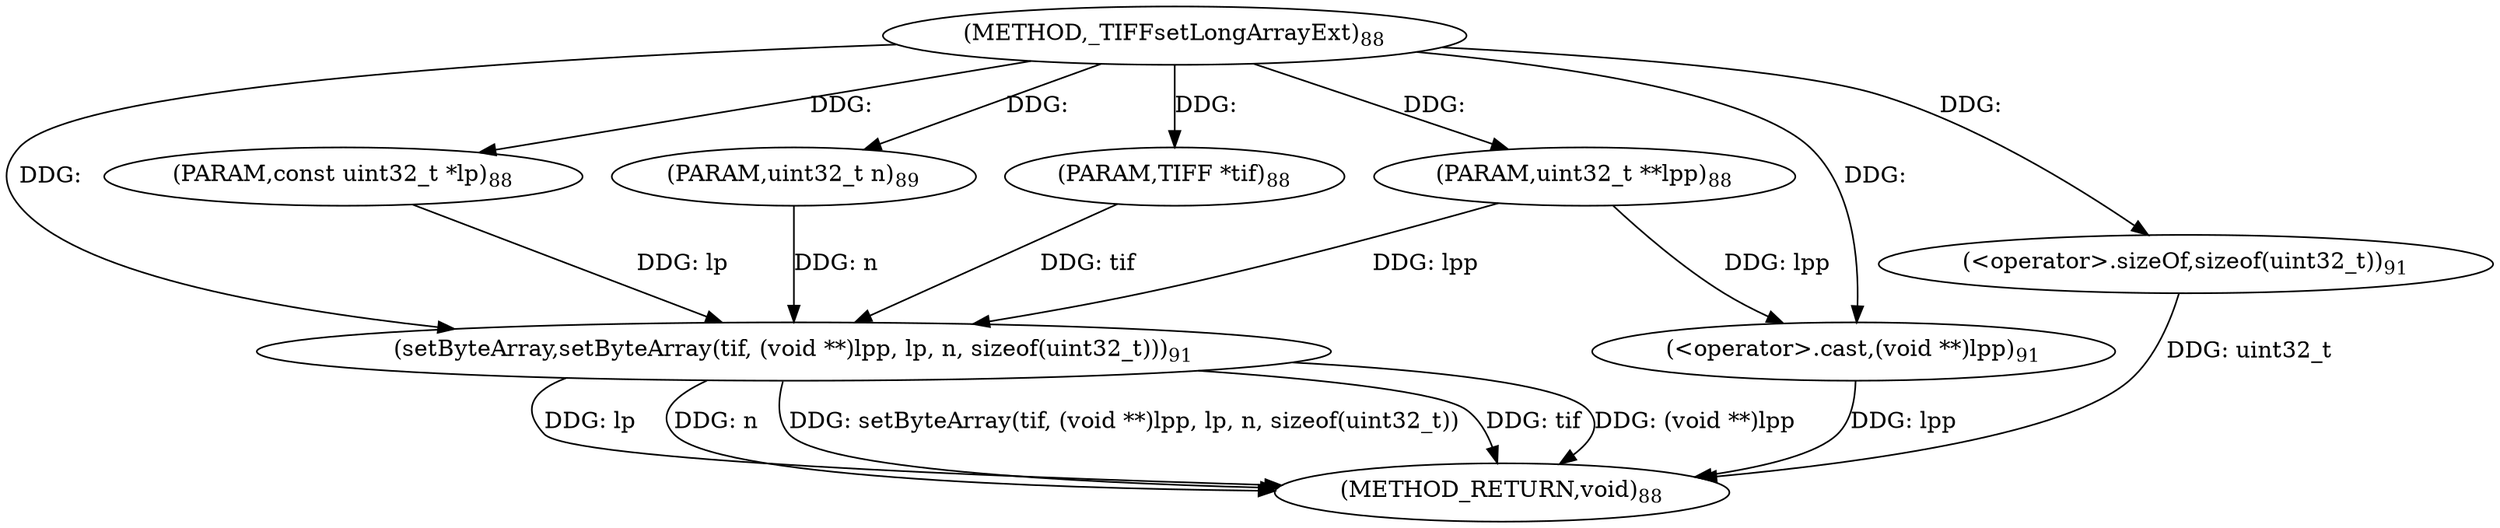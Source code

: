 digraph "_TIFFsetLongArrayExt" {  
"39796" [label = <(METHOD,_TIFFsetLongArrayExt)<SUB>88</SUB>> ]
"39811" [label = <(METHOD_RETURN,void)<SUB>88</SUB>> ]
"39797" [label = <(PARAM,TIFF *tif)<SUB>88</SUB>> ]
"39798" [label = <(PARAM,uint32_t **lpp)<SUB>88</SUB>> ]
"39799" [label = <(PARAM,const uint32_t *lp)<SUB>88</SUB>> ]
"39800" [label = <(PARAM,uint32_t n)<SUB>89</SUB>> ]
"39802" [label = <(setByteArray,setByteArray(tif, (void **)lpp, lp, n, sizeof(uint32_t)))<SUB>91</SUB>> ]
"39804" [label = <(&lt;operator&gt;.cast,(void **)lpp)<SUB>91</SUB>> ]
"39809" [label = <(&lt;operator&gt;.sizeOf,sizeof(uint32_t))<SUB>91</SUB>> ]
  "39802" -> "39811"  [ label = "DDG: tif"] 
  "39804" -> "39811"  [ label = "DDG: lpp"] 
  "39802" -> "39811"  [ label = "DDG: (void **)lpp"] 
  "39802" -> "39811"  [ label = "DDG: lp"] 
  "39802" -> "39811"  [ label = "DDG: n"] 
  "39802" -> "39811"  [ label = "DDG: setByteArray(tif, (void **)lpp, lp, n, sizeof(uint32_t))"] 
  "39809" -> "39811"  [ label = "DDG: uint32_t"] 
  "39796" -> "39797"  [ label = "DDG: "] 
  "39796" -> "39798"  [ label = "DDG: "] 
  "39796" -> "39799"  [ label = "DDG: "] 
  "39796" -> "39800"  [ label = "DDG: "] 
  "39797" -> "39802"  [ label = "DDG: tif"] 
  "39796" -> "39802"  [ label = "DDG: "] 
  "39798" -> "39802"  [ label = "DDG: lpp"] 
  "39799" -> "39802"  [ label = "DDG: lp"] 
  "39800" -> "39802"  [ label = "DDG: n"] 
  "39798" -> "39804"  [ label = "DDG: lpp"] 
  "39796" -> "39804"  [ label = "DDG: "] 
  "39796" -> "39809"  [ label = "DDG: "] 
}
